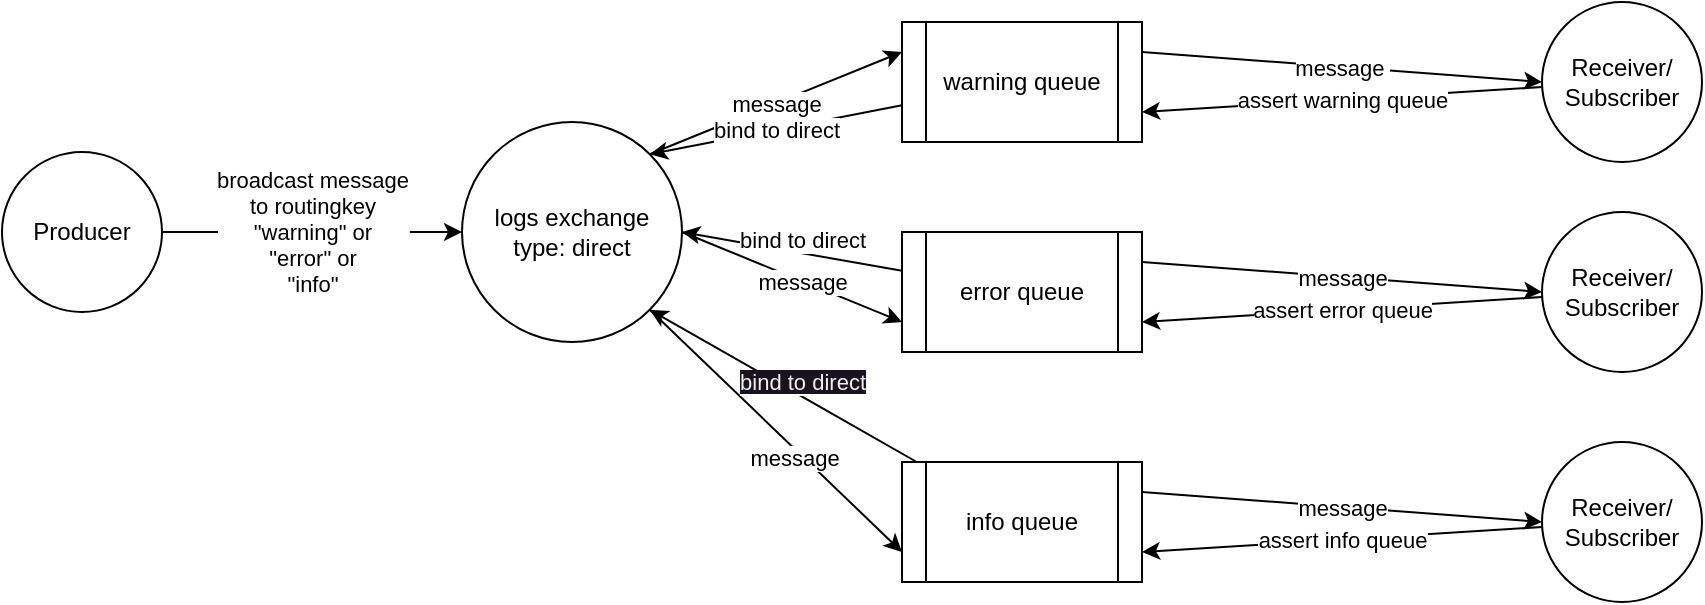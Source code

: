 <mxfile>
    <diagram id="DpQXILn9klrSvfdVcpKV" name="Page-1">
        <mxGraphModel dx="703" dy="504" grid="1" gridSize="10" guides="1" tooltips="1" connect="1" arrows="1" fold="1" page="1" pageScale="1" pageWidth="850" pageHeight="1100" math="0" shadow="0">
            <root>
                <mxCell id="0"/>
                <mxCell id="1" parent="0"/>
                <mxCell id="4" value="broadcast message&lt;br&gt;to routingkey&lt;br&gt;&quot;warning&quot; or&lt;br&gt;&quot;error&quot; or&lt;br&gt;&quot;info&quot;" style="edgeStyle=none;html=1;entryX=0;entryY=0.5;entryDx=0;entryDy=0;" parent="1" source="2" target="3" edge="1">
                    <mxGeometry relative="1" as="geometry"/>
                </mxCell>
                <mxCell id="2" value="Producer" style="ellipse;whiteSpace=wrap;html=1;aspect=fixed;" parent="1" vertex="1">
                    <mxGeometry x="20" y="155" width="80" height="80" as="geometry"/>
                </mxCell>
                <mxCell id="18" value="message" style="edgeStyle=none;html=1;exitX=1;exitY=0;exitDx=0;exitDy=0;entryX=0;entryY=0.25;entryDx=0;entryDy=0;" parent="1" source="3" target="6" edge="1">
                    <mxGeometry relative="1" as="geometry"/>
                </mxCell>
                <mxCell id="20" value="message" style="edgeStyle=none;html=1;exitX=1;exitY=0.5;exitDx=0;exitDy=0;entryX=0;entryY=0.75;entryDx=0;entryDy=0;" parent="1" source="3" target="12" edge="1">
                    <mxGeometry x="0.094" relative="1" as="geometry">
                        <mxPoint as="offset"/>
                    </mxGeometry>
                </mxCell>
                <mxCell id="21" style="edgeStyle=none;html=1;exitX=1;exitY=1;exitDx=0;exitDy=0;entryX=0;entryY=0.75;entryDx=0;entryDy=0;" parent="1" source="3" target="16" edge="1">
                    <mxGeometry relative="1" as="geometry"/>
                </mxCell>
                <mxCell id="22" value="message" style="edgeLabel;html=1;align=center;verticalAlign=middle;resizable=0;points=[];" parent="21" vertex="1" connectable="0">
                    <mxGeometry x="0.178" y="-3" relative="1" as="geometry">
                        <mxPoint as="offset"/>
                    </mxGeometry>
                </mxCell>
                <mxCell id="3" value="logs exchange&lt;br&gt;type: direct" style="ellipse;whiteSpace=wrap;html=1;aspect=fixed;" parent="1" vertex="1">
                    <mxGeometry x="250" y="140" width="110" height="110" as="geometry"/>
                </mxCell>
                <mxCell id="7" value="assert warning queue" style="edgeStyle=none;html=1;entryX=1;entryY=0.75;entryDx=0;entryDy=0;" parent="1" source="5" target="6" edge="1">
                    <mxGeometry relative="1" as="geometry"/>
                </mxCell>
                <mxCell id="5" value="Receiver/&lt;br&gt;Subscriber" style="ellipse;whiteSpace=wrap;html=1;aspect=fixed;" parent="1" vertex="1">
                    <mxGeometry x="790" y="80" width="80" height="80" as="geometry"/>
                </mxCell>
                <mxCell id="9" value="bind to direct" style="edgeStyle=none;html=1;entryX=1;entryY=0;entryDx=0;entryDy=0;" parent="1" source="6" target="3" edge="1">
                    <mxGeometry relative="1" as="geometry"/>
                </mxCell>
                <mxCell id="25" value="message&amp;nbsp;" style="edgeStyle=none;html=1;exitX=1;exitY=0.25;exitDx=0;exitDy=0;entryX=0;entryY=0.5;entryDx=0;entryDy=0;" parent="1" source="6" target="5" edge="1">
                    <mxGeometry relative="1" as="geometry"/>
                </mxCell>
                <mxCell id="6" value="warning queue" style="shape=process;whiteSpace=wrap;html=1;backgroundOutline=1;" parent="1" vertex="1">
                    <mxGeometry x="470" y="90" width="120" height="60" as="geometry"/>
                </mxCell>
                <mxCell id="10" value="assert error queue" style="edgeStyle=none;html=1;entryX=1;entryY=0.75;entryDx=0;entryDy=0;" parent="1" source="11" target="12" edge="1">
                    <mxGeometry relative="1" as="geometry"/>
                </mxCell>
                <mxCell id="11" value="Receiver/&lt;br&gt;Subscriber" style="ellipse;whiteSpace=wrap;html=1;aspect=fixed;" parent="1" vertex="1">
                    <mxGeometry x="790" y="185" width="80" height="80" as="geometry"/>
                </mxCell>
                <mxCell id="13" value="bind to direct" style="edgeStyle=none;html=1;entryX=1;entryY=0.5;entryDx=0;entryDy=0;" parent="1" source="12" target="3" edge="1">
                    <mxGeometry x="-0.073" y="-6" relative="1" as="geometry">
                        <mxPoint as="offset"/>
                    </mxGeometry>
                </mxCell>
                <mxCell id="24" value="message" style="edgeStyle=none;html=1;exitX=1;exitY=0.25;exitDx=0;exitDy=0;entryX=0;entryY=0.5;entryDx=0;entryDy=0;" parent="1" source="12" edge="1" target="11">
                    <mxGeometry relative="1" as="geometry">
                        <mxPoint x="700" y="230" as="targetPoint"/>
                    </mxGeometry>
                </mxCell>
                <mxCell id="12" value="error queue" style="shape=process;whiteSpace=wrap;html=1;backgroundOutline=1;" parent="1" vertex="1">
                    <mxGeometry x="470" y="195" width="120" height="60" as="geometry"/>
                </mxCell>
                <mxCell id="14" value="assert info queue" style="edgeStyle=none;html=1;entryX=1;entryY=0.75;entryDx=0;entryDy=0;" parent="1" source="15" target="16" edge="1">
                    <mxGeometry relative="1" as="geometry"/>
                </mxCell>
                <mxCell id="15" value="Receiver/&lt;br&gt;Subscriber" style="ellipse;whiteSpace=wrap;html=1;aspect=fixed;" parent="1" vertex="1">
                    <mxGeometry x="790" y="300" width="80" height="80" as="geometry"/>
                </mxCell>
                <mxCell id="17" value="&lt;span style=&quot;color: rgb(240, 240, 240); font-family: Helvetica; font-size: 11px; font-style: normal; font-variant-ligatures: normal; font-variant-caps: normal; font-weight: 400; letter-spacing: normal; orphans: 2; text-align: center; text-indent: 0px; text-transform: none; widows: 2; word-spacing: 0px; -webkit-text-stroke-width: 0px; background-color: rgb(24, 20, 29); text-decoration-thickness: initial; text-decoration-style: initial; text-decoration-color: initial; float: none; display: inline !important;&quot;&gt;bind to direct&lt;/span&gt;" style="edgeStyle=none;html=1;entryX=1;entryY=1;entryDx=0;entryDy=0;" parent="1" source="16" target="3" edge="1">
                    <mxGeometry x="-0.093" y="-6" relative="1" as="geometry">
                        <mxPoint as="offset"/>
                    </mxGeometry>
                </mxCell>
                <mxCell id="23" value="message" style="edgeStyle=none;html=1;exitX=1;exitY=0.25;exitDx=0;exitDy=0;entryX=0;entryY=0.5;entryDx=0;entryDy=0;" parent="1" source="16" edge="1" target="15">
                    <mxGeometry relative="1" as="geometry">
                        <mxPoint x="700" y="340" as="targetPoint"/>
                    </mxGeometry>
                </mxCell>
                <mxCell id="16" value="info queue" style="shape=process;whiteSpace=wrap;html=1;backgroundOutline=1;" parent="1" vertex="1">
                    <mxGeometry x="470" y="310" width="120" height="60" as="geometry"/>
                </mxCell>
            </root>
        </mxGraphModel>
    </diagram>
</mxfile>